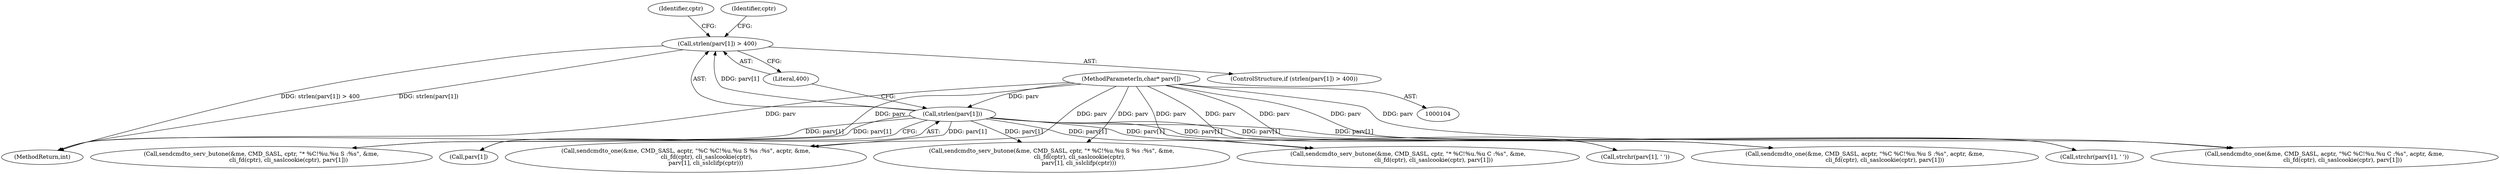 digraph "0_nefarious2_f50a84bad996d438e7b31b9e74c32a41e43f8be5@API" {
"1000142" [label="(Call,strlen(parv[1]) > 400)"];
"1000143" [label="(Call,strlen(parv[1]))"];
"1000108" [label="(MethodParameterIn,char* parv[])"];
"1000463" [label="(MethodReturn,int)"];
"1000147" [label="(Literal,400)"];
"1000108" [label="(MethodParameterIn,char* parv[])"];
"1000328" [label="(Call,sendcmdto_one(&me, CMD_SASL, acptr, \"%C %C!%u.%u C :%s\", acptr, &me,\n                    cli_fd(cptr), cli_saslcookie(cptr), parv[1]))"];
"1000391" [label="(Call,sendcmdto_serv_butone(&me, CMD_SASL, cptr, \"* %C!%u.%u S :%s\", &me,\n                              cli_fd(cptr), cli_saslcookie(cptr), parv[1]))"];
"1000428" [label="(Call,sendcmdto_serv_butone(&me, CMD_SASL, cptr, \"* %C!%u.%u C :%s\", &me,\n                            cli_fd(cptr), cli_saslcookie(cptr), parv[1]))"];
"1000150" [label="(Identifier,cptr)"];
"1000373" [label="(Call,sendcmdto_serv_butone(&me, CMD_SASL, cptr, \"* %C!%u.%u S %s :%s\", &me,\n                               cli_fd(cptr), cli_saslcookie(cptr),\n                              parv[1], cli_sslclifp(cptr)))"];
"1000270" [label="(Call,sendcmdto_one(&me, CMD_SASL, acptr, \"%C %C!%u.%u S %s :%s\", acptr, &me,\n                       cli_fd(cptr), cli_saslcookie(cptr),\n                      parv[1], cli_sslclifp(cptr)))"];
"1000357" [label="(Call,strchr(parv[1], ' '))"];
"1000289" [label="(Call,sendcmdto_one(&me, CMD_SASL, acptr, \"%C %C!%u.%u S :%s\", acptr, &me,\n                      cli_fd(cptr), cli_saslcookie(cptr), parv[1]))"];
"1000143" [label="(Call,strlen(parv[1]))"];
"1000144" [label="(Call,parv[1])"];
"1000141" [label="(ControlStructure,if (strlen(parv[1]) > 400))"];
"1000142" [label="(Call,strlen(parv[1]) > 400)"];
"1000154" [label="(Identifier,cptr)"];
"1000254" [label="(Call,strchr(parv[1], ' '))"];
"1000142" -> "1000141"  [label="AST: "];
"1000142" -> "1000147"  [label="CFG: "];
"1000143" -> "1000142"  [label="AST: "];
"1000147" -> "1000142"  [label="AST: "];
"1000150" -> "1000142"  [label="CFG: "];
"1000154" -> "1000142"  [label="CFG: "];
"1000142" -> "1000463"  [label="DDG: strlen(parv[1]) > 400"];
"1000142" -> "1000463"  [label="DDG: strlen(parv[1])"];
"1000143" -> "1000142"  [label="DDG: parv[1]"];
"1000143" -> "1000144"  [label="CFG: "];
"1000144" -> "1000143"  [label="AST: "];
"1000147" -> "1000143"  [label="CFG: "];
"1000143" -> "1000463"  [label="DDG: parv[1]"];
"1000108" -> "1000143"  [label="DDG: parv"];
"1000143" -> "1000254"  [label="DDG: parv[1]"];
"1000143" -> "1000270"  [label="DDG: parv[1]"];
"1000143" -> "1000289"  [label="DDG: parv[1]"];
"1000143" -> "1000328"  [label="DDG: parv[1]"];
"1000143" -> "1000357"  [label="DDG: parv[1]"];
"1000143" -> "1000373"  [label="DDG: parv[1]"];
"1000143" -> "1000391"  [label="DDG: parv[1]"];
"1000143" -> "1000428"  [label="DDG: parv[1]"];
"1000108" -> "1000104"  [label="AST: "];
"1000108" -> "1000463"  [label="DDG: parv"];
"1000108" -> "1000254"  [label="DDG: parv"];
"1000108" -> "1000270"  [label="DDG: parv"];
"1000108" -> "1000289"  [label="DDG: parv"];
"1000108" -> "1000328"  [label="DDG: parv"];
"1000108" -> "1000357"  [label="DDG: parv"];
"1000108" -> "1000373"  [label="DDG: parv"];
"1000108" -> "1000391"  [label="DDG: parv"];
"1000108" -> "1000428"  [label="DDG: parv"];
}
